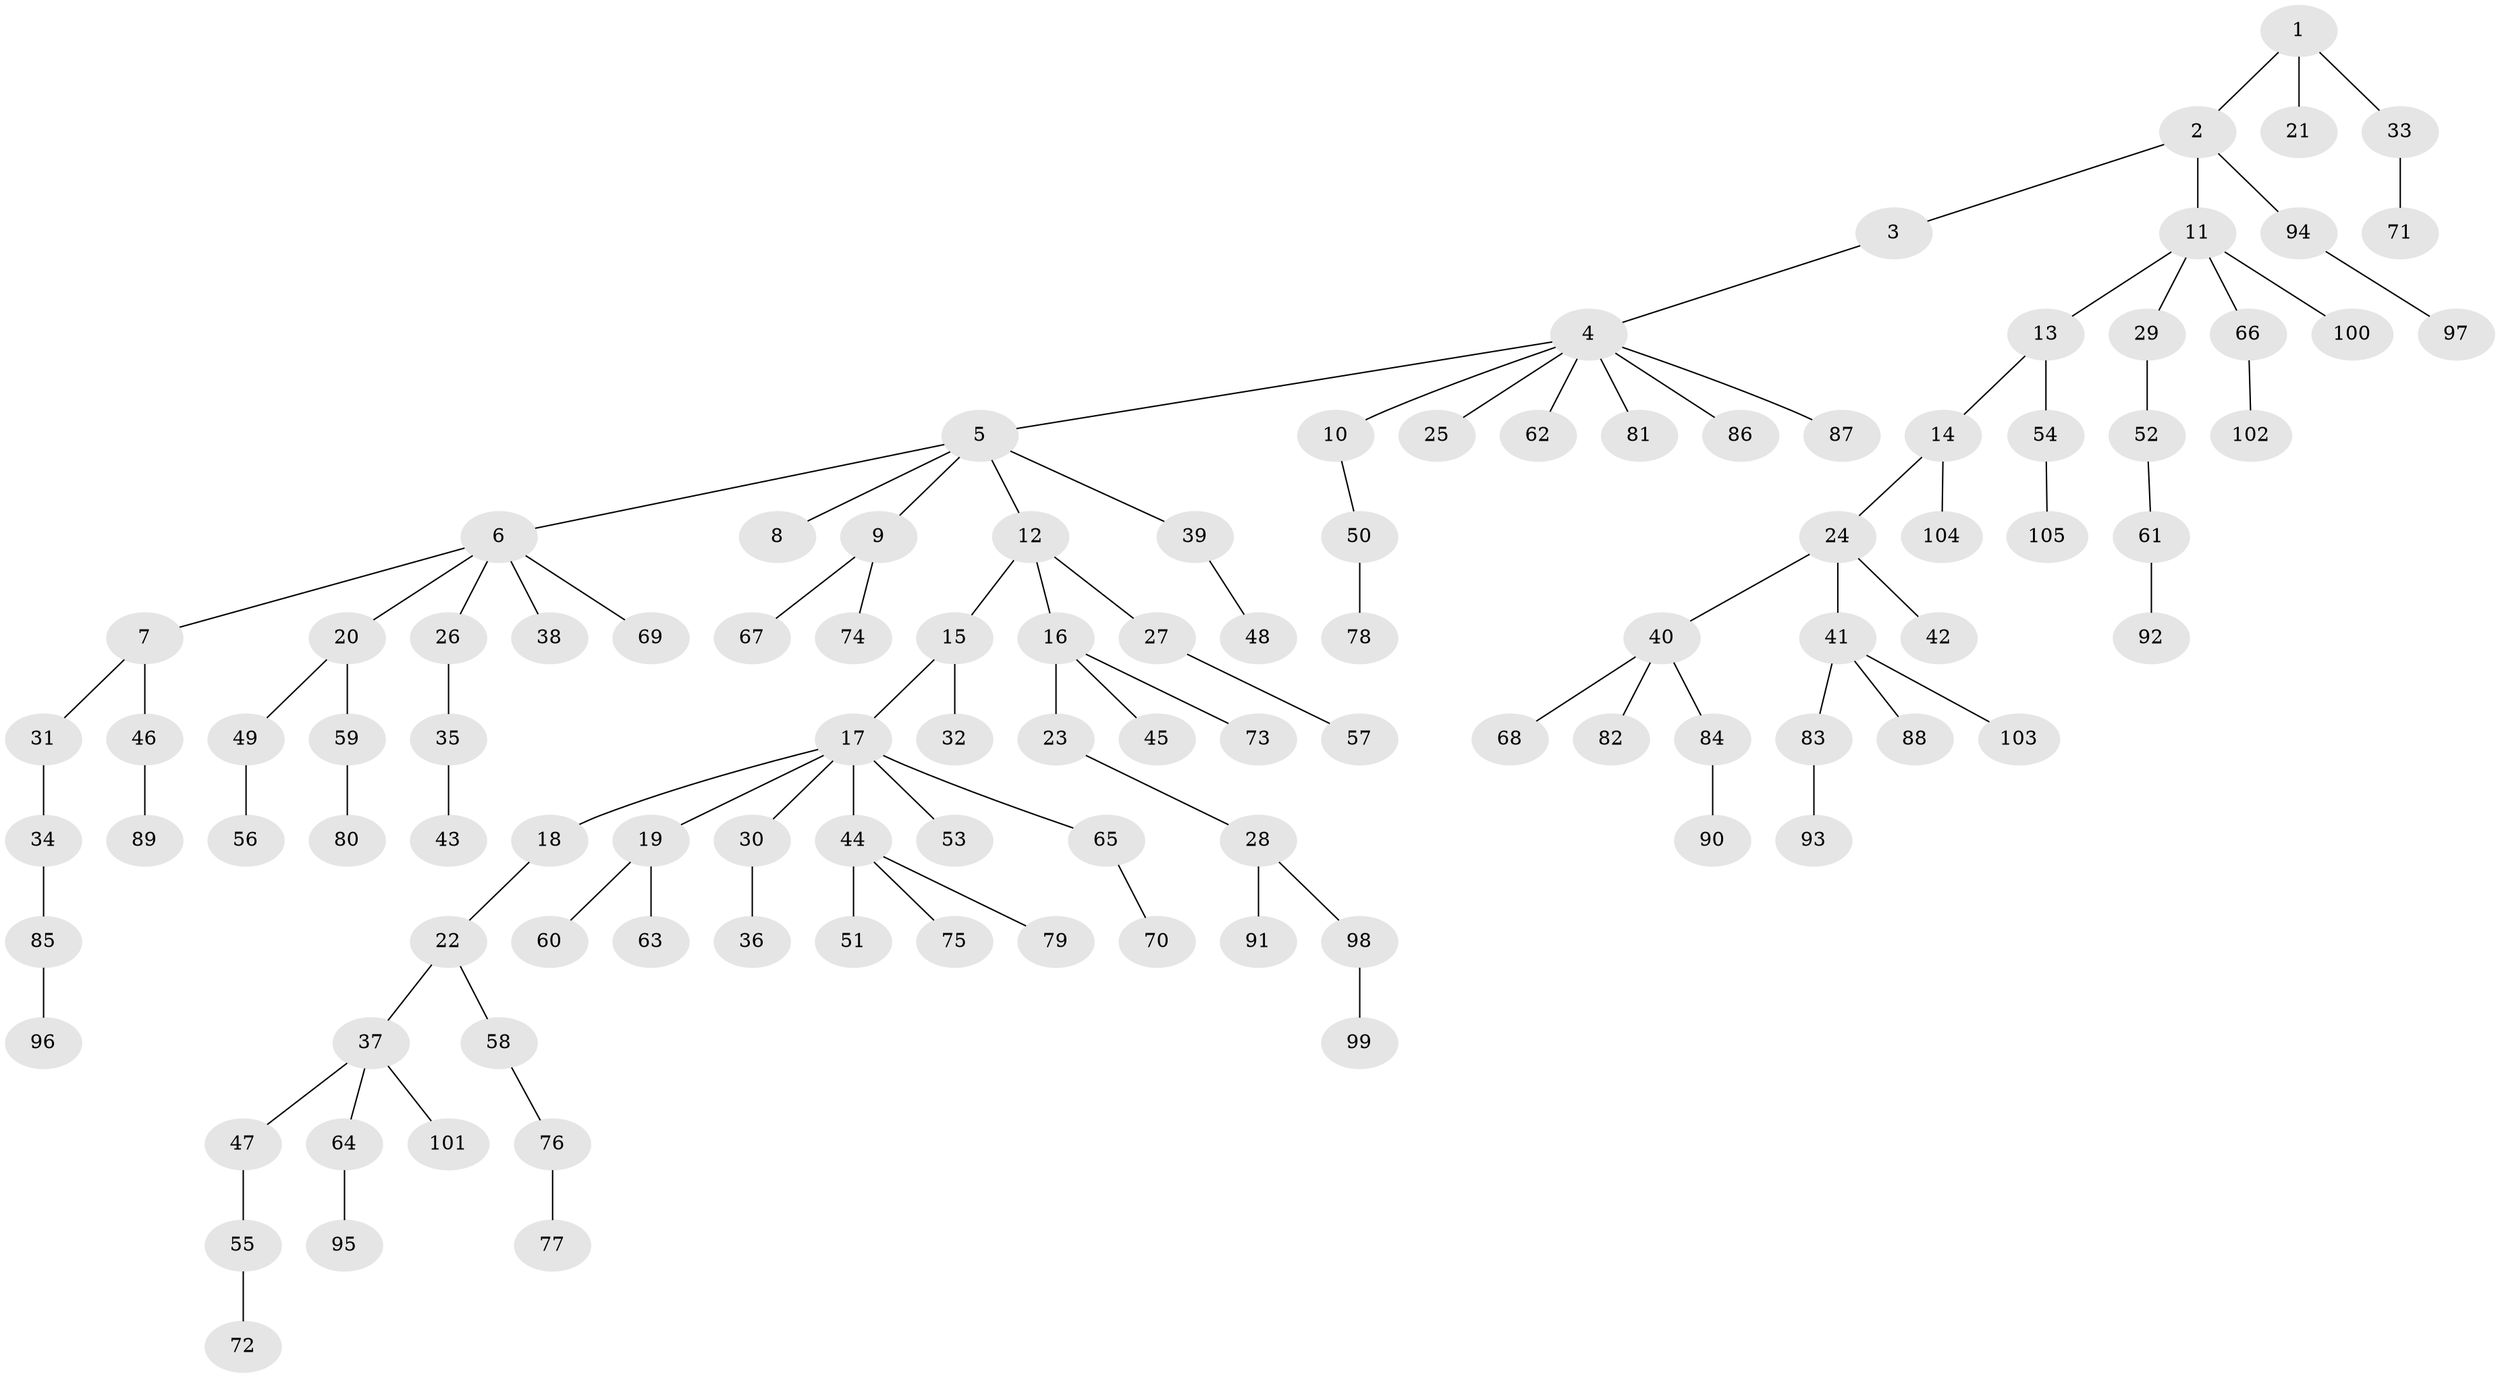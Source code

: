 // Generated by graph-tools (version 1.1) at 2025/50/03/09/25 03:50:15]
// undirected, 105 vertices, 104 edges
graph export_dot {
graph [start="1"]
  node [color=gray90,style=filled];
  1;
  2;
  3;
  4;
  5;
  6;
  7;
  8;
  9;
  10;
  11;
  12;
  13;
  14;
  15;
  16;
  17;
  18;
  19;
  20;
  21;
  22;
  23;
  24;
  25;
  26;
  27;
  28;
  29;
  30;
  31;
  32;
  33;
  34;
  35;
  36;
  37;
  38;
  39;
  40;
  41;
  42;
  43;
  44;
  45;
  46;
  47;
  48;
  49;
  50;
  51;
  52;
  53;
  54;
  55;
  56;
  57;
  58;
  59;
  60;
  61;
  62;
  63;
  64;
  65;
  66;
  67;
  68;
  69;
  70;
  71;
  72;
  73;
  74;
  75;
  76;
  77;
  78;
  79;
  80;
  81;
  82;
  83;
  84;
  85;
  86;
  87;
  88;
  89;
  90;
  91;
  92;
  93;
  94;
  95;
  96;
  97;
  98;
  99;
  100;
  101;
  102;
  103;
  104;
  105;
  1 -- 2;
  1 -- 21;
  1 -- 33;
  2 -- 3;
  2 -- 11;
  2 -- 94;
  3 -- 4;
  4 -- 5;
  4 -- 10;
  4 -- 25;
  4 -- 62;
  4 -- 81;
  4 -- 86;
  4 -- 87;
  5 -- 6;
  5 -- 8;
  5 -- 9;
  5 -- 12;
  5 -- 39;
  6 -- 7;
  6 -- 20;
  6 -- 26;
  6 -- 38;
  6 -- 69;
  7 -- 31;
  7 -- 46;
  9 -- 67;
  9 -- 74;
  10 -- 50;
  11 -- 13;
  11 -- 29;
  11 -- 66;
  11 -- 100;
  12 -- 15;
  12 -- 16;
  12 -- 27;
  13 -- 14;
  13 -- 54;
  14 -- 24;
  14 -- 104;
  15 -- 17;
  15 -- 32;
  16 -- 23;
  16 -- 45;
  16 -- 73;
  17 -- 18;
  17 -- 19;
  17 -- 30;
  17 -- 44;
  17 -- 53;
  17 -- 65;
  18 -- 22;
  19 -- 60;
  19 -- 63;
  20 -- 49;
  20 -- 59;
  22 -- 37;
  22 -- 58;
  23 -- 28;
  24 -- 40;
  24 -- 41;
  24 -- 42;
  26 -- 35;
  27 -- 57;
  28 -- 91;
  28 -- 98;
  29 -- 52;
  30 -- 36;
  31 -- 34;
  33 -- 71;
  34 -- 85;
  35 -- 43;
  37 -- 47;
  37 -- 64;
  37 -- 101;
  39 -- 48;
  40 -- 68;
  40 -- 82;
  40 -- 84;
  41 -- 83;
  41 -- 88;
  41 -- 103;
  44 -- 51;
  44 -- 75;
  44 -- 79;
  46 -- 89;
  47 -- 55;
  49 -- 56;
  50 -- 78;
  52 -- 61;
  54 -- 105;
  55 -- 72;
  58 -- 76;
  59 -- 80;
  61 -- 92;
  64 -- 95;
  65 -- 70;
  66 -- 102;
  76 -- 77;
  83 -- 93;
  84 -- 90;
  85 -- 96;
  94 -- 97;
  98 -- 99;
}
